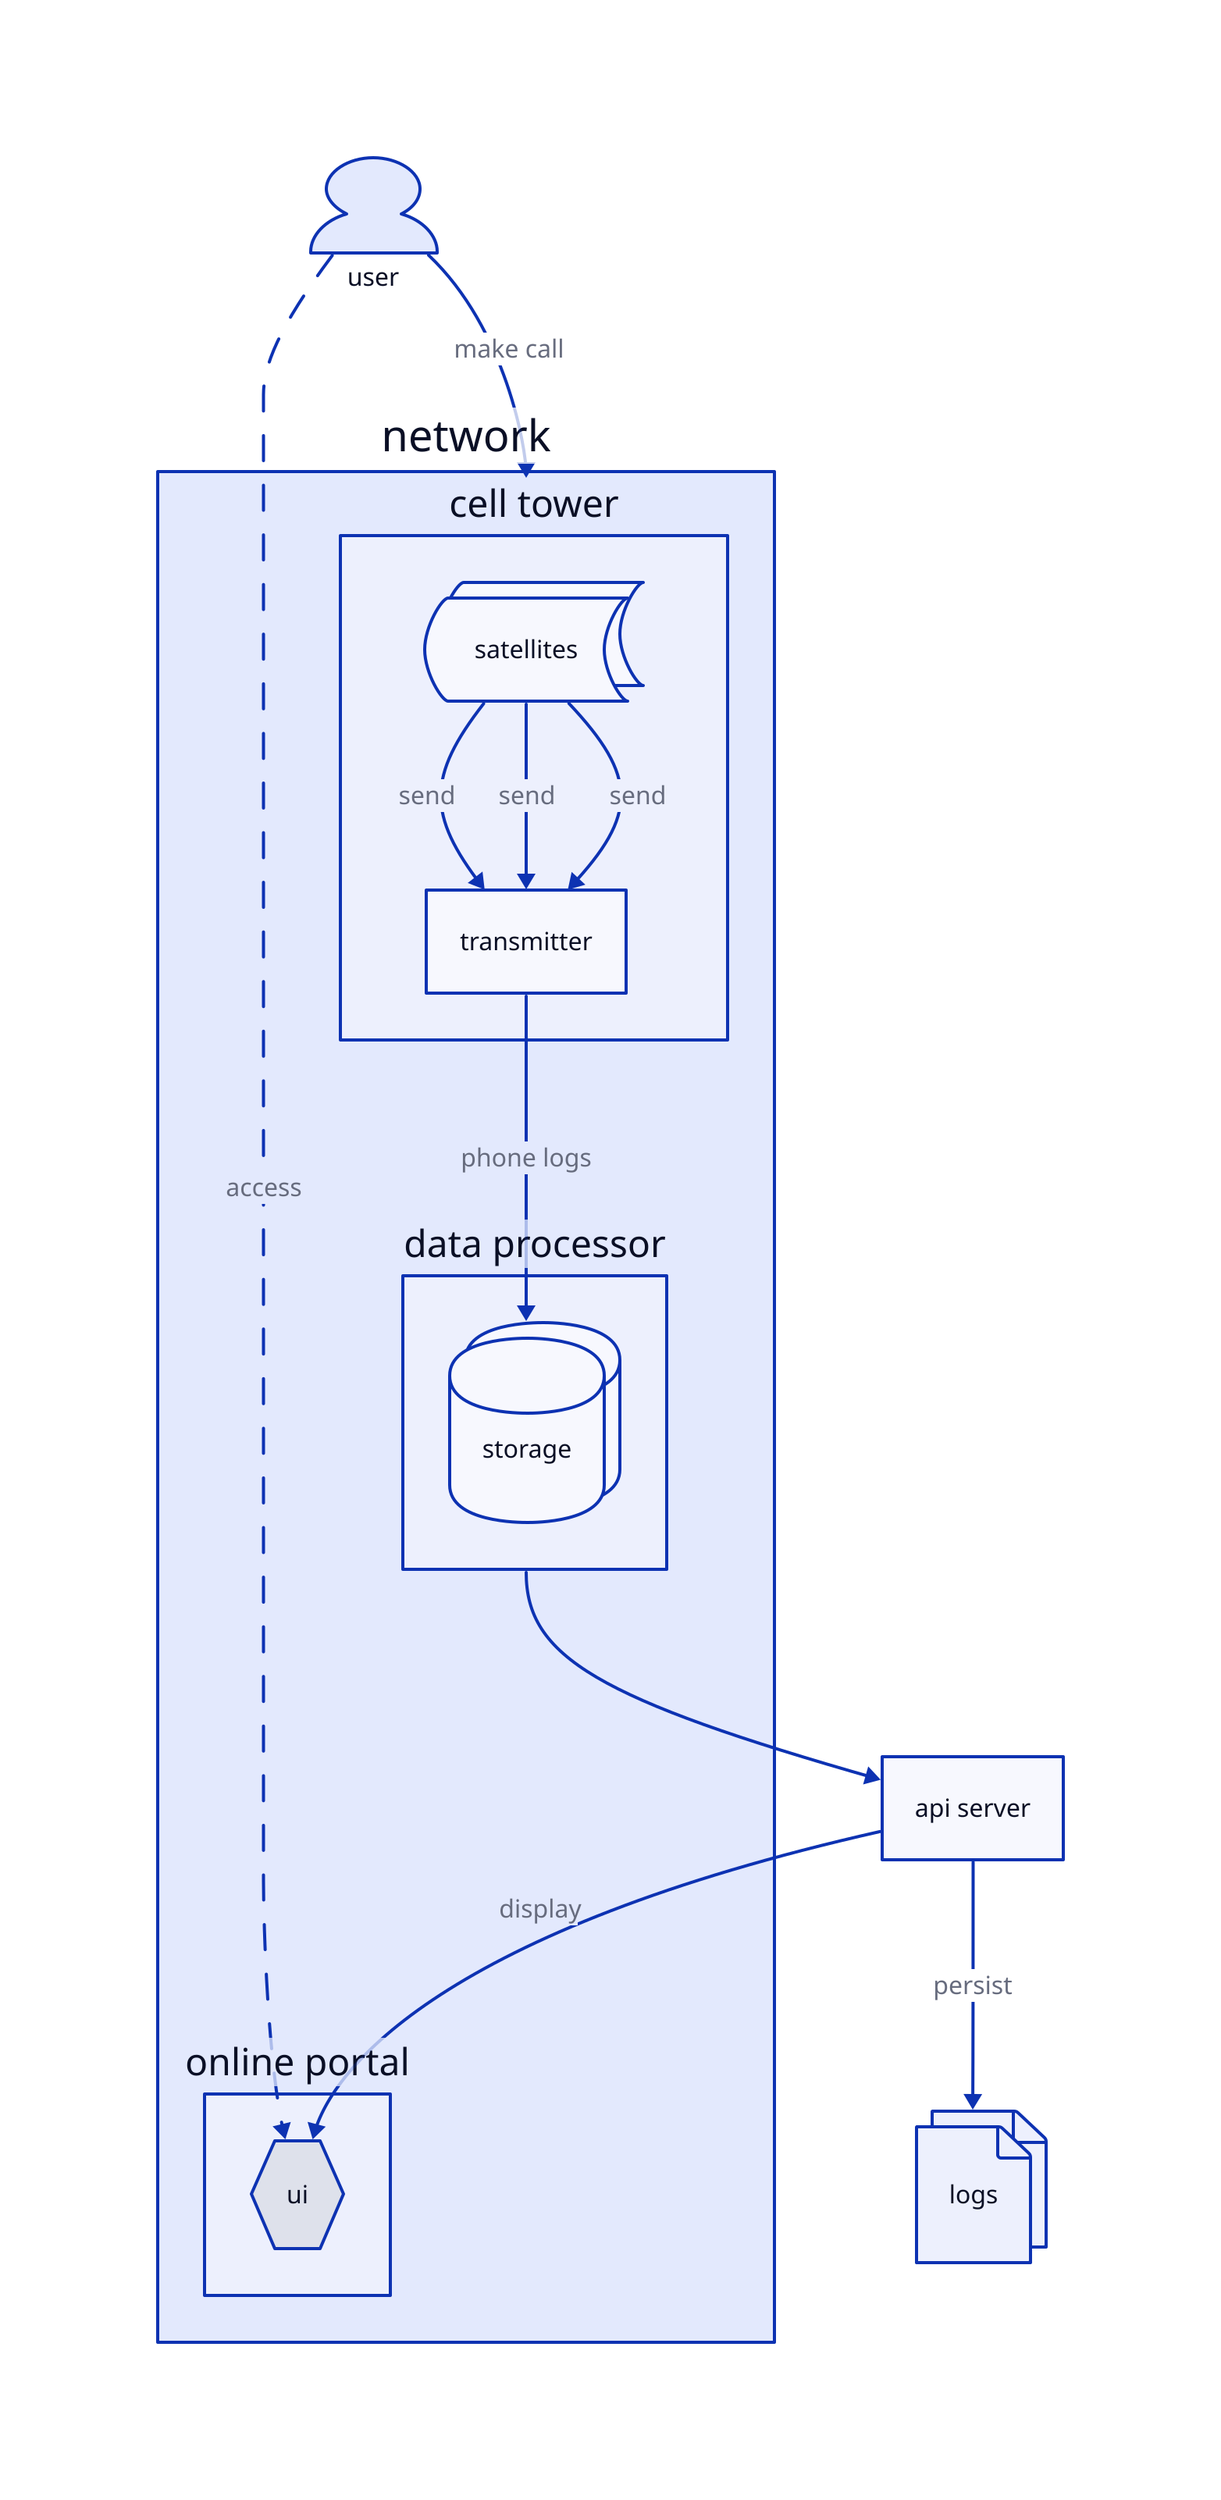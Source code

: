 vars: {
  d2-config: {
    layout-engine: elk
    # Terminal theme code
    theme-id: 300
  }
}
network: {
  cell tower: {
    satellites: {
      shape: stored_data
      style.multiple: true
    }

    transmitter

    satellites -> transmitter: send
    satellites -> transmitter: send
    satellites -> transmitter: send
  }

  online portal: {
    ui: {shape: hexagon}
  }

  data processor: {
    storage: {
      shape: cylinder
      style.multiple: true
    }
  }

  cell tower.transmitter -> data processor.storage: phone logs
}

user: {
  shape: person
  width: 80
}

user -> network.cell tower: make call
user -> network.online portal.ui: access {
  style.stroke-dash: 8
}

api server -> network.online portal.ui: display
api server -> logs: persist
logs: {shape: page; style.multiple: true}

network.data processor -> api server